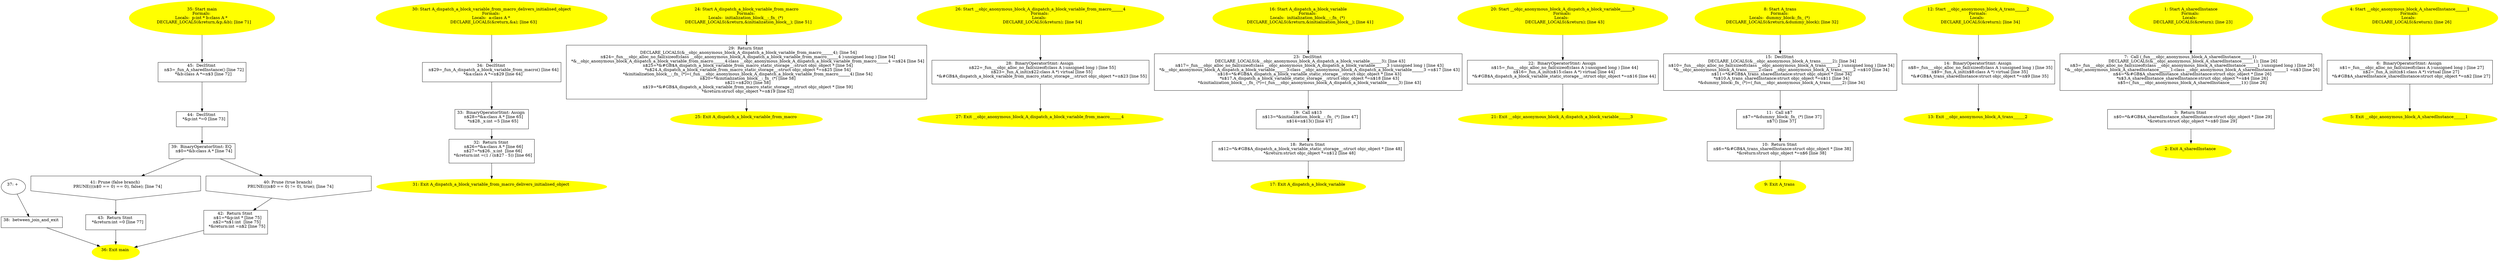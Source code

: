 /* @generated */
digraph iCFG {
45 [label="45:  DeclStmt \n   n$3=_fun_A_sharedInstance() [line 72]\n  *&b:class A *=n$3 [line 72]\n " shape="box"]
	

	 45 -> 44 ;
44 [label="44:  DeclStmt \n   *&p:int *=0 [line 73]\n " shape="box"]
	

	 44 -> 39 ;
43 [label="43:  Return Stmt \n   *&return:int =0 [line 77]\n " shape="box"]
	

	 43 -> 36 ;
42 [label="42:  Return Stmt \n   n$1=*&p:int * [line 75]\n  n$2=*n$1:int  [line 75]\n  *&return:int =n$2 [line 75]\n " shape="box"]
	

	 42 -> 36 ;
41 [label="41: Prune (false branch) \n   PRUNE(((n$0 == 0) == 0), false); [line 74]\n " shape="invhouse"]
	

	 41 -> 43 ;
40 [label="40: Prune (true branch) \n   PRUNE(((n$0 == 0) != 0), true); [line 74]\n " shape="invhouse"]
	

	 40 -> 42 ;
39 [label="39:  BinaryOperatorStmt: EQ \n   n$0=*&b:class A * [line 74]\n " shape="box"]
	

	 39 -> 40 ;
	 39 -> 41 ;
38 [label="38:  between_join_and_exit \n  " shape="box"]
	

	 38 -> 36 ;
37 [label="37: + \n  " ]
	

	 37 -> 38 ;
36 [label="36: Exit main \n  " color=yellow style=filled]
	

35 [label="35: Start main\nFormals: \nLocals:  p:int * b:class A * \n   DECLARE_LOCALS(&return,&p,&b); [line 71]\n " color=yellow style=filled]
	

	 35 -> 45 ;
34 [label="34:  DeclStmt \n   n$29=_fun_A_dispatch_a_block_variable_from_macro() [line 64]\n  *&a:class A *=n$29 [line 64]\n " shape="box"]
	

	 34 -> 33 ;
33 [label="33:  BinaryOperatorStmt: Assign \n   n$28=*&a:class A * [line 65]\n  *n$28._x:int =5 [line 65]\n " shape="box"]
	

	 33 -> 32 ;
32 [label="32:  Return Stmt \n   n$26=*&a:class A * [line 66]\n  n$27=*n$26._x:int  [line 66]\n  *&return:int =(1 / (n$27 - 5)) [line 66]\n " shape="box"]
	

	 32 -> 31 ;
31 [label="31: Exit A_dispatch_a_block_variable_from_macro_delivers_initialised_object \n  " color=yellow style=filled]
	

30 [label="30: Start A_dispatch_a_block_variable_from_macro_delivers_initialised_object\nFormals: \nLocals:  a:class A * \n   DECLARE_LOCALS(&return,&a); [line 63]\n " color=yellow style=filled]
	

	 30 -> 34 ;
29 [label="29:  Return Stmt \n   DECLARE_LOCALS(&__objc_anonymous_block_A_dispatch_a_block_variable_from_macro______4); [line 54]\n  n$24=_fun___objc_alloc_no_fail(sizeof(class __objc_anonymous_block_A_dispatch_a_block_variable_from_macro______4 ):unsigned long ) [line 54]\n  *&__objc_anonymous_block_A_dispatch_a_block_variable_from_macro______4:class __objc_anonymous_block_A_dispatch_a_block_variable_from_macro______4 =n$24 [line 54]\n  n$25=*&#GB$A_dispatch_a_block_variable_from_macro_static_storage__:struct objc_object * [line 54]\n  *n$24.A_dispatch_a_block_variable_from_macro_static_storage__:struct objc_object *=n$25 [line 54]\n  *&initialization_block__:_fn_ (*)=(_fun___objc_anonymous_block_A_dispatch_a_block_variable_from_macro______4) [line 54]\n  n$20=*&initialization_block__:_fn_ (*) [line 58]\n  n$21=n$20() [line 58]\n  n$19=*&#GB$A_dispatch_a_block_variable_from_macro_static_storage__:struct objc_object * [line 59]\n  *&return:struct objc_object *=n$19 [line 52]\n " shape="box"]
	

	 29 -> 25 ;
28 [label="28:  BinaryOperatorStmt: Assign \n   n$22=_fun___objc_alloc_no_fail(sizeof(class A ):unsigned long ) [line 55]\n  n$23=_fun_A_init(n$22:class A *) virtual [line 55]\n  *&#GB$A_dispatch_a_block_variable_from_macro_static_storage__:struct objc_object *=n$23 [line 55]\n " shape="box"]
	

	 28 -> 27 ;
27 [label="27: Exit __objc_anonymous_block_A_dispatch_a_block_variable_from_macro______4 \n  " color=yellow style=filled]
	

26 [label="26: Start __objc_anonymous_block_A_dispatch_a_block_variable_from_macro______4\nFormals: \nLocals:  \n   DECLARE_LOCALS(&return); [line 54]\n " color=yellow style=filled]
	

	 26 -> 28 ;
25 [label="25: Exit A_dispatch_a_block_variable_from_macro \n  " color=yellow style=filled]
	

24 [label="24: Start A_dispatch_a_block_variable_from_macro\nFormals: \nLocals:  initialization_block__:_fn_ (*) \n   DECLARE_LOCALS(&return,&initialization_block__); [line 51]\n " color=yellow style=filled]
	

	 24 -> 29 ;
23 [label="23:  DeclStmt \n   DECLARE_LOCALS(&__objc_anonymous_block_A_dispatch_a_block_variable______3); [line 43]\n  n$17=_fun___objc_alloc_no_fail(sizeof(class __objc_anonymous_block_A_dispatch_a_block_variable______3 ):unsigned long ) [line 43]\n  *&__objc_anonymous_block_A_dispatch_a_block_variable______3:class __objc_anonymous_block_A_dispatch_a_block_variable______3 =n$17 [line 43]\n  n$18=*&#GB$A_dispatch_a_block_variable_static_storage__:struct objc_object * [line 43]\n  *n$17.A_dispatch_a_block_variable_static_storage__:struct objc_object *=n$18 [line 43]\n  *&initialization_block__:_fn_ (*)=(_fun___objc_anonymous_block_A_dispatch_a_block_variable______3) [line 43]\n " shape="box"]
	

	 23 -> 19 ;
22 [label="22:  BinaryOperatorStmt: Assign \n   n$15=_fun___objc_alloc_no_fail(sizeof(class A ):unsigned long ) [line 44]\n  n$16=_fun_A_init(n$15:class A *) virtual [line 44]\n  *&#GB$A_dispatch_a_block_variable_static_storage__:struct objc_object *=n$16 [line 44]\n " shape="box"]
	

	 22 -> 21 ;
21 [label="21: Exit __objc_anonymous_block_A_dispatch_a_block_variable______3 \n  " color=yellow style=filled]
	

20 [label="20: Start __objc_anonymous_block_A_dispatch_a_block_variable______3\nFormals: \nLocals:  \n   DECLARE_LOCALS(&return); [line 43]\n " color=yellow style=filled]
	

	 20 -> 22 ;
19 [label="19:  Call n$13 \n   n$13=*&initialization_block__:_fn_ (*) [line 47]\n  n$14=n$13() [line 47]\n " shape="box"]
	

	 19 -> 18 ;
18 [label="18:  Return Stmt \n   n$12=*&#GB$A_dispatch_a_block_variable_static_storage__:struct objc_object * [line 48]\n  *&return:struct objc_object *=n$12 [line 48]\n " shape="box"]
	

	 18 -> 17 ;
17 [label="17: Exit A_dispatch_a_block_variable \n  " color=yellow style=filled]
	

16 [label="16: Start A_dispatch_a_block_variable\nFormals: \nLocals:  initialization_block__:_fn_ (*) \n   DECLARE_LOCALS(&return,&initialization_block__); [line 41]\n " color=yellow style=filled]
	

	 16 -> 23 ;
15 [label="15:  DeclStmt \n   DECLARE_LOCALS(&__objc_anonymous_block_A_trans______2); [line 34]\n  n$10=_fun___objc_alloc_no_fail(sizeof(class __objc_anonymous_block_A_trans______2 ):unsigned long ) [line 34]\n  *&__objc_anonymous_block_A_trans______2:class __objc_anonymous_block_A_trans______2 =n$10 [line 34]\n  n$11=*&#GB$A_trans_sharedInstance:struct objc_object * [line 34]\n  *n$10.A_trans_sharedInstance:struct objc_object *=n$11 [line 34]\n  *&dummy_block:_fn_ (*)=(_fun___objc_anonymous_block_A_trans______2) [line 34]\n " shape="box"]
	

	 15 -> 11 ;
14 [label="14:  BinaryOperatorStmt: Assign \n   n$8=_fun___objc_alloc_no_fail(sizeof(class A ):unsigned long ) [line 35]\n  n$9=_fun_A_init(n$8:class A *) virtual [line 35]\n  *&#GB$A_trans_sharedInstance:struct objc_object *=n$9 [line 35]\n " shape="box"]
	

	 14 -> 13 ;
13 [label="13: Exit __objc_anonymous_block_A_trans______2 \n  " color=yellow style=filled]
	

12 [label="12: Start __objc_anonymous_block_A_trans______2\nFormals: \nLocals:  \n   DECLARE_LOCALS(&return); [line 34]\n " color=yellow style=filled]
	

	 12 -> 14 ;
11 [label="11:  Call n$7 \n   n$7=*&dummy_block:_fn_ (*) [line 37]\n  n$7() [line 37]\n " shape="box"]
	

	 11 -> 10 ;
10 [label="10:  Return Stmt \n   n$6=*&#GB$A_trans_sharedInstance:struct objc_object * [line 38]\n  *&return:struct objc_object *=n$6 [line 38]\n " shape="box"]
	

	 10 -> 9 ;
9 [label="9: Exit A_trans \n  " color=yellow style=filled]
	

8 [label="8: Start A_trans\nFormals: \nLocals:  dummy_block:_fn_ (*) \n   DECLARE_LOCALS(&return,&dummy_block); [line 32]\n " color=yellow style=filled]
	

	 8 -> 15 ;
7 [label="7:  Call (_fun___objc_anonymous_block_A_sharedInstance______1) \n   DECLARE_LOCALS(&__objc_anonymous_block_A_sharedInstance______1); [line 26]\n  n$3=_fun___objc_alloc_no_fail(sizeof(class __objc_anonymous_block_A_sharedInstance______1 ):unsigned long ) [line 26]\n  *&__objc_anonymous_block_A_sharedInstance______1:class __objc_anonymous_block_A_sharedInstance______1 =n$3 [line 26]\n  n$4=*&#GB$A_sharedInstance_sharedInstance:struct objc_object * [line 26]\n  *n$3.A_sharedInstance_sharedInstance:struct objc_object *=n$4 [line 26]\n  n$5=(_fun___objc_anonymous_block_A_sharedInstance______1)() [line 26]\n " shape="box"]
	

	 7 -> 3 ;
6 [label="6:  BinaryOperatorStmt: Assign \n   n$1=_fun___objc_alloc_no_fail(sizeof(class A ):unsigned long ) [line 27]\n  n$2=_fun_A_init(n$1:class A *) virtual [line 27]\n  *&#GB$A_sharedInstance_sharedInstance:struct objc_object *=n$2 [line 27]\n " shape="box"]
	

	 6 -> 5 ;
5 [label="5: Exit __objc_anonymous_block_A_sharedInstance______1 \n  " color=yellow style=filled]
	

4 [label="4: Start __objc_anonymous_block_A_sharedInstance______1\nFormals: \nLocals:  \n   DECLARE_LOCALS(&return); [line 26]\n " color=yellow style=filled]
	

	 4 -> 6 ;
3 [label="3:  Return Stmt \n   n$0=*&#GB$A_sharedInstance_sharedInstance:struct objc_object * [line 29]\n  *&return:struct objc_object *=n$0 [line 29]\n " shape="box"]
	

	 3 -> 2 ;
2 [label="2: Exit A_sharedInstance \n  " color=yellow style=filled]
	

1 [label="1: Start A_sharedInstance\nFormals: \nLocals:  \n   DECLARE_LOCALS(&return); [line 23]\n " color=yellow style=filled]
	

	 1 -> 7 ;
}
